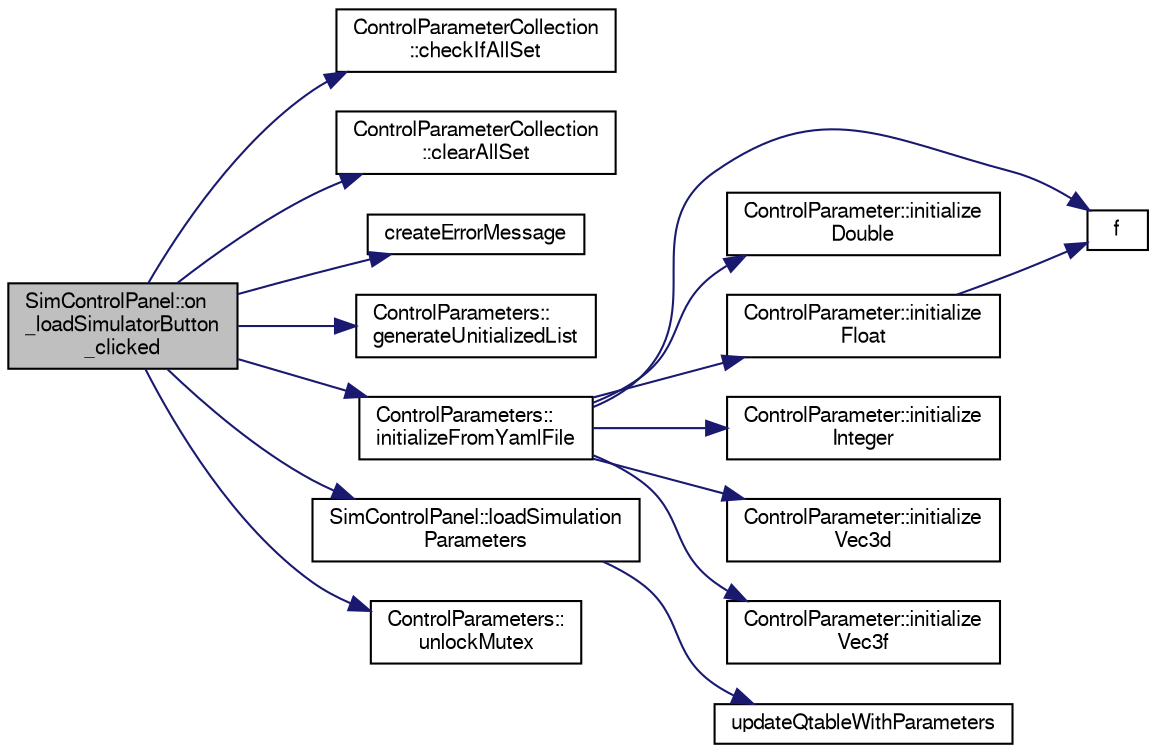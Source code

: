 digraph "SimControlPanel::on_loadSimulatorButton_clicked"
{
  edge [fontname="FreeSans",fontsize="10",labelfontname="FreeSans",labelfontsize="10"];
  node [fontname="FreeSans",fontsize="10",shape=record];
  rankdir="LR";
  Node1 [label="SimControlPanel::on\l_loadSimulatorButton\l_clicked",height=0.2,width=0.4,color="black", fillcolor="grey75", style="filled", fontcolor="black"];
  Node1 -> Node2 [color="midnightblue",fontsize="10",style="solid",fontname="FreeSans"];
  Node2 [label="ControlParameterCollection\l::checkIfAllSet",height=0.2,width=0.4,color="black", fillcolor="white", style="filled",URL="$dd/da1/class_control_parameter_collection.html#a9a8b467533b42dd661d659b715383729",tooltip="are all the control parameters initialized? "];
  Node1 -> Node3 [color="midnightblue",fontsize="10",style="solid",fontname="FreeSans"];
  Node3 [label="ControlParameterCollection\l::clearAllSet",height=0.2,width=0.4,color="black", fillcolor="white", style="filled",URL="$dd/da1/class_control_parameter_collection.html#ad53fd1f116f012437c5933d150b630bb"];
  Node1 -> Node4 [color="midnightblue",fontsize="10",style="solid",fontname="FreeSans"];
  Node4 [label="createErrorMessage",height=0.2,width=0.4,color="black", fillcolor="white", style="filled",URL="$d8/dcd/_sim_control_panel_8cpp.html#a771db95f0473f6530892c739de3c1b83"];
  Node1 -> Node5 [color="midnightblue",fontsize="10",style="solid",fontname="FreeSans"];
  Node5 [label="ControlParameters::\lgenerateUnitializedList",height=0.2,width=0.4,color="black", fillcolor="white", style="filled",URL="$d8/d86/class_control_parameters.html#a6fc860c65c6484562dfc922cb5806410"];
  Node1 -> Node6 [color="midnightblue",fontsize="10",style="solid",fontname="FreeSans"];
  Node6 [label="ControlParameters::\linitializeFromYamlFile",height=0.2,width=0.4,color="black", fillcolor="white", style="filled",URL="$d8/d86/class_control_parameters.html#a18eb23794d712e6c56120e644883e4e0"];
  Node6 -> Node7 [color="midnightblue",fontsize="10",style="solid",fontname="FreeSans"];
  Node7 [label="f",height=0.2,width=0.4,color="black", fillcolor="white", style="filled",URL="$dc/dd7/test__casadi_8cpp.html#ae20d7fba59865a21504b65cdb44cbfe5"];
  Node6 -> Node8 [color="midnightblue",fontsize="10",style="solid",fontname="FreeSans"];
  Node8 [label="ControlParameter::initialize\lDouble",height=0.2,width=0.4,color="black", fillcolor="white", style="filled",URL="$da/d98/class_control_parameter.html#a13b0c1993d779ecd063a2177507f2704"];
  Node6 -> Node9 [color="midnightblue",fontsize="10",style="solid",fontname="FreeSans"];
  Node9 [label="ControlParameter::initialize\lFloat",height=0.2,width=0.4,color="black", fillcolor="white", style="filled",URL="$da/d98/class_control_parameter.html#a758ba2c0d184af0c0a19caee656b2af3"];
  Node9 -> Node7 [color="midnightblue",fontsize="10",style="solid",fontname="FreeSans"];
  Node6 -> Node10 [color="midnightblue",fontsize="10",style="solid",fontname="FreeSans"];
  Node10 [label="ControlParameter::initialize\lInteger",height=0.2,width=0.4,color="black", fillcolor="white", style="filled",URL="$da/d98/class_control_parameter.html#abc08f598172aee1e86f51edc67f3fdd8"];
  Node6 -> Node11 [color="midnightblue",fontsize="10",style="solid",fontname="FreeSans"];
  Node11 [label="ControlParameter::initialize\lVec3d",height=0.2,width=0.4,color="black", fillcolor="white", style="filled",URL="$da/d98/class_control_parameter.html#a09a2be4eb342febe00c60d9eaa735d4e"];
  Node6 -> Node12 [color="midnightblue",fontsize="10",style="solid",fontname="FreeSans"];
  Node12 [label="ControlParameter::initialize\lVec3f",height=0.2,width=0.4,color="black", fillcolor="white", style="filled",URL="$da/d98/class_control_parameter.html#adc8af6ad0dfb0c862cae6ec8ae8d4afd"];
  Node1 -> Node13 [color="midnightblue",fontsize="10",style="solid",fontname="FreeSans"];
  Node13 [label="SimControlPanel::loadSimulation\lParameters",height=0.2,width=0.4,color="black", fillcolor="white", style="filled",URL="$d1/d22/class_sim_control_panel.html#aaef98cf6f4f5e4d82bf33eea3d1c80fc"];
  Node13 -> Node14 [color="midnightblue",fontsize="10",style="solid",fontname="FreeSans"];
  Node14 [label="updateQtableWithParameters",height=0.2,width=0.4,color="black", fillcolor="white", style="filled",URL="$d8/dcd/_sim_control_panel_8cpp.html#a95b841e725f99ed779bdcbf80579cfd5"];
  Node1 -> Node15 [color="midnightblue",fontsize="10",style="solid",fontname="FreeSans"];
  Node15 [label="ControlParameters::\lunlockMutex",height=0.2,width=0.4,color="black", fillcolor="white", style="filled",URL="$d8/d86/class_control_parameters.html#af025ae2e93e63f23e77802189bfbc0af"];
}
